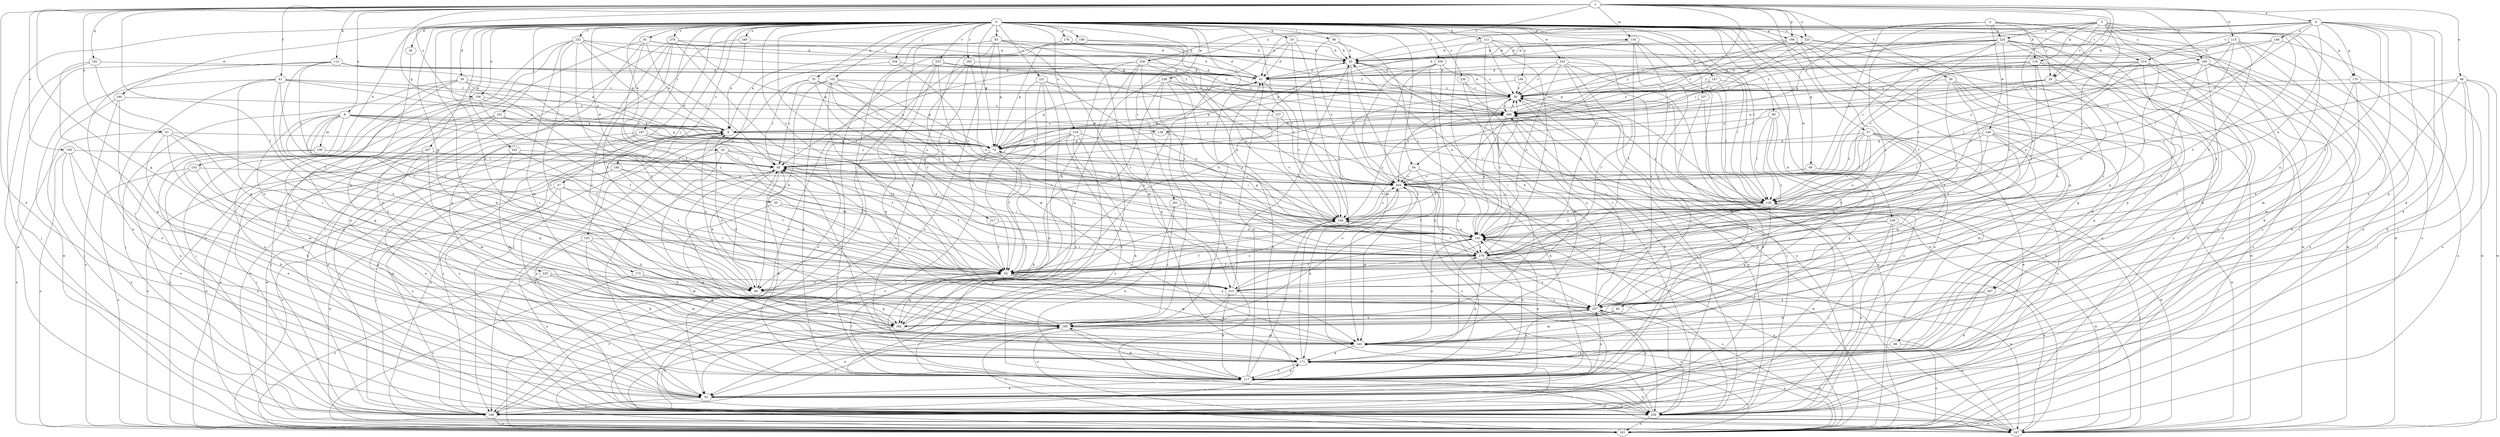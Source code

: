 strict digraph  {
0;
1;
2;
3;
4;
8;
9;
19;
20;
29;
30;
35;
36;
37;
39;
40;
41;
42;
48;
51;
52;
56;
57;
61;
62;
66;
68;
69;
74;
76;
83;
84;
86;
91;
94;
95;
101;
102;
104;
105;
106;
111;
112;
115;
116;
117;
127;
129;
134;
138;
139;
140;
143;
147;
148;
150;
156;
158;
160;
161;
166;
170;
171;
172;
176;
181;
182;
183;
187;
189;
193;
194;
195;
201;
204;
207;
214;
215;
217;
218;
221;
223;
224;
225;
226;
230;
232;
233;
236;
237;
238;
239;
240;
242;
243;
246;
247;
249;
256;
257;
259;
267;
269;
278;
279;
0 -> 19  [label=b];
0 -> 29  [label=c];
0 -> 35  [label=d];
0 -> 36  [label=d];
0 -> 37  [label=d];
0 -> 39  [label=d];
0 -> 40  [label=d];
0 -> 42  [label=e];
0 -> 66  [label=g];
0 -> 68  [label=g];
0 -> 69  [label=g];
0 -> 74  [label=g];
0 -> 76  [label=h];
0 -> 83  [label=h];
0 -> 84  [label=h];
0 -> 86  [label=i];
0 -> 91  [label=i];
0 -> 94  [label=i];
0 -> 101  [label=j];
0 -> 102  [label=j];
0 -> 104  [label=j];
0 -> 105  [label=j];
0 -> 106  [label=j];
0 -> 111  [label=k];
0 -> 127  [label=l];
0 -> 129  [label=l];
0 -> 134  [label=m];
0 -> 143  [label=n];
0 -> 147  [label=n];
0 -> 156  [label=o];
0 -> 166  [label=p];
0 -> 172  [label=q];
0 -> 176  [label=q];
0 -> 183  [label=r];
0 -> 187  [label=r];
0 -> 189  [label=r];
0 -> 193  [label=r];
0 -> 194  [label=s];
0 -> 195  [label=s];
0 -> 201  [label=s];
0 -> 207  [label=t];
0 -> 214  [label=t];
0 -> 217  [label=u];
0 -> 218  [label=u];
0 -> 221  [label=u];
0 -> 223  [label=u];
0 -> 230  [label=v];
0 -> 232  [label=v];
0 -> 233  [label=v];
0 -> 236  [label=v];
0 -> 237  [label=w];
0 -> 238  [label=w];
0 -> 239  [label=w];
0 -> 240  [label=w];
0 -> 242  [label=w];
0 -> 243  [label=w];
0 -> 249  [label=x];
0 -> 259  [label=y];
0 -> 267  [label=y];
0 -> 278  [label=z];
0 -> 279  [label=z];
1 -> 4  [label=a];
1 -> 8  [label=a];
1 -> 29  [label=c];
1 -> 48  [label=e];
1 -> 51  [label=e];
1 -> 52  [label=e];
1 -> 56  [label=f];
1 -> 57  [label=f];
1 -> 61  [label=f];
1 -> 62  [label=f];
1 -> 74  [label=g];
1 -> 94  [label=i];
1 -> 112  [label=k];
1 -> 115  [label=k];
1 -> 134  [label=m];
1 -> 138  [label=m];
1 -> 156  [label=o];
1 -> 158  [label=o];
1 -> 160  [label=o];
1 -> 166  [label=p];
1 -> 181  [label=q];
1 -> 182  [label=q];
1 -> 223  [label=u];
1 -> 256  [label=x];
2 -> 62  [label=f];
2 -> 95  [label=i];
2 -> 116  [label=k];
2 -> 160  [label=o];
2 -> 161  [label=o];
2 -> 204  [label=s];
2 -> 224  [label=u];
2 -> 246  [label=w];
3 -> 29  [label=c];
3 -> 41  [label=d];
3 -> 62  [label=f];
3 -> 74  [label=g];
3 -> 116  [label=k];
3 -> 161  [label=o];
3 -> 170  [label=p];
3 -> 193  [label=r];
3 -> 224  [label=u];
3 -> 236  [label=v];
3 -> 256  [label=x];
3 -> 257  [label=x];
3 -> 279  [label=z];
4 -> 20  [label=b];
4 -> 30  [label=c];
4 -> 52  [label=e];
4 -> 62  [label=f];
4 -> 117  [label=k];
4 -> 148  [label=n];
4 -> 150  [label=n];
4 -> 170  [label=p];
4 -> 171  [label=p];
4 -> 204  [label=s];
4 -> 214  [label=t];
4 -> 267  [label=y];
4 -> 269  [label=y];
8 -> 9  [label=a];
8 -> 62  [label=f];
8 -> 74  [label=g];
8 -> 84  [label=h];
8 -> 117  [label=k];
8 -> 138  [label=m];
8 -> 139  [label=m];
8 -> 150  [label=n];
8 -> 204  [label=s];
8 -> 215  [label=t];
8 -> 225  [label=u];
9 -> 74  [label=g];
9 -> 106  [label=j];
9 -> 226  [label=u];
9 -> 269  [label=y];
19 -> 20  [label=b];
19 -> 41  [label=d];
19 -> 140  [label=m];
19 -> 161  [label=o];
19 -> 182  [label=q];
20 -> 41  [label=d];
20 -> 117  [label=k];
20 -> 204  [label=s];
20 -> 269  [label=y];
29 -> 30  [label=c];
29 -> 74  [label=g];
29 -> 95  [label=i];
29 -> 150  [label=n];
29 -> 226  [label=u];
30 -> 20  [label=b];
30 -> 106  [label=j];
30 -> 204  [label=s];
30 -> 236  [label=v];
30 -> 269  [label=y];
35 -> 62  [label=f];
35 -> 171  [label=p];
35 -> 236  [label=v];
36 -> 182  [label=q];
37 -> 106  [label=j];
37 -> 117  [label=k];
37 -> 129  [label=l];
37 -> 215  [label=t];
37 -> 247  [label=w];
39 -> 30  [label=c];
39 -> 62  [label=f];
39 -> 106  [label=j];
39 -> 171  [label=p];
39 -> 226  [label=u];
39 -> 279  [label=z];
40 -> 140  [label=m];
40 -> 182  [label=q];
41 -> 30  [label=c];
41 -> 74  [label=g];
41 -> 236  [label=v];
42 -> 52  [label=e];
42 -> 62  [label=f];
42 -> 95  [label=i];
42 -> 204  [label=s];
42 -> 236  [label=v];
42 -> 257  [label=x];
48 -> 30  [label=c];
48 -> 106  [label=j];
48 -> 117  [label=k];
48 -> 129  [label=l];
48 -> 226  [label=u];
48 -> 247  [label=w];
48 -> 257  [label=x];
51 -> 74  [label=g];
51 -> 84  [label=h];
51 -> 117  [label=k];
51 -> 140  [label=m];
51 -> 161  [label=o];
51 -> 193  [label=r];
52 -> 106  [label=j];
52 -> 204  [label=s];
52 -> 226  [label=u];
56 -> 30  [label=c];
56 -> 52  [label=e];
56 -> 171  [label=p];
56 -> 215  [label=t];
56 -> 247  [label=w];
56 -> 257  [label=x];
57 -> 52  [label=e];
57 -> 62  [label=f];
57 -> 74  [label=g];
57 -> 129  [label=l];
57 -> 150  [label=n];
57 -> 182  [label=q];
57 -> 204  [label=s];
57 -> 226  [label=u];
57 -> 236  [label=v];
61 -> 9  [label=a];
61 -> 30  [label=c];
61 -> 52  [label=e];
61 -> 62  [label=f];
61 -> 74  [label=g];
61 -> 193  [label=r];
61 -> 247  [label=w];
61 -> 257  [label=x];
62 -> 20  [label=b];
62 -> 84  [label=h];
62 -> 140  [label=m];
62 -> 182  [label=q];
62 -> 215  [label=t];
62 -> 236  [label=v];
62 -> 257  [label=x];
66 -> 161  [label=o];
66 -> 171  [label=p];
68 -> 204  [label=s];
68 -> 247  [label=w];
69 -> 9  [label=a];
69 -> 129  [label=l];
69 -> 171  [label=p];
69 -> 257  [label=x];
69 -> 279  [label=z];
74 -> 95  [label=i];
74 -> 117  [label=k];
74 -> 161  [label=o];
76 -> 30  [label=c];
76 -> 74  [label=g];
76 -> 95  [label=i];
76 -> 106  [label=j];
76 -> 150  [label=n];
83 -> 20  [label=b];
83 -> 74  [label=g];
83 -> 84  [label=h];
83 -> 106  [label=j];
83 -> 140  [label=m];
83 -> 161  [label=o];
83 -> 215  [label=t];
83 -> 226  [label=u];
83 -> 269  [label=y];
84 -> 9  [label=a];
84 -> 95  [label=i];
84 -> 182  [label=q];
84 -> 269  [label=y];
86 -> 20  [label=b];
86 -> 150  [label=n];
86 -> 204  [label=s];
91 -> 9  [label=a];
91 -> 20  [label=b];
91 -> 41  [label=d];
91 -> 52  [label=e];
91 -> 62  [label=f];
91 -> 171  [label=p];
91 -> 269  [label=y];
94 -> 62  [label=f];
94 -> 204  [label=s];
94 -> 226  [label=u];
94 -> 236  [label=v];
95 -> 41  [label=d];
95 -> 62  [label=f];
95 -> 84  [label=h];
95 -> 106  [label=j];
95 -> 117  [label=k];
95 -> 204  [label=s];
101 -> 9  [label=a];
101 -> 106  [label=j];
101 -> 204  [label=s];
101 -> 226  [label=u];
101 -> 247  [label=w];
102 -> 30  [label=c];
102 -> 74  [label=g];
102 -> 84  [label=h];
102 -> 95  [label=i];
102 -> 117  [label=k];
102 -> 150  [label=n];
102 -> 236  [label=v];
102 -> 257  [label=x];
104 -> 41  [label=d];
104 -> 52  [label=e];
104 -> 236  [label=v];
105 -> 84  [label=h];
105 -> 117  [label=k];
105 -> 140  [label=m];
105 -> 226  [label=u];
105 -> 279  [label=z];
106 -> 9  [label=a];
106 -> 41  [label=d];
106 -> 62  [label=f];
106 -> 161  [label=o];
111 -> 20  [label=b];
111 -> 30  [label=c];
111 -> 129  [label=l];
111 -> 193  [label=r];
111 -> 226  [label=u];
111 -> 257  [label=x];
111 -> 279  [label=z];
112 -> 9  [label=a];
112 -> 41  [label=d];
112 -> 52  [label=e];
112 -> 62  [label=f];
112 -> 106  [label=j];
112 -> 204  [label=s];
112 -> 269  [label=y];
115 -> 20  [label=b];
115 -> 106  [label=j];
115 -> 129  [label=l];
115 -> 161  [label=o];
115 -> 204  [label=s];
115 -> 269  [label=y];
115 -> 279  [label=z];
116 -> 41  [label=d];
116 -> 84  [label=h];
116 -> 204  [label=s];
116 -> 226  [label=u];
116 -> 247  [label=w];
116 -> 269  [label=y];
116 -> 279  [label=z];
117 -> 41  [label=d];
117 -> 52  [label=e];
117 -> 62  [label=f];
117 -> 150  [label=n];
117 -> 171  [label=p];
117 -> 193  [label=r];
117 -> 236  [label=v];
117 -> 247  [label=w];
117 -> 257  [label=x];
127 -> 9  [label=a];
127 -> 129  [label=l];
127 -> 236  [label=v];
129 -> 30  [label=c];
129 -> 95  [label=i];
129 -> 150  [label=n];
129 -> 182  [label=q];
129 -> 215  [label=t];
129 -> 236  [label=v];
129 -> 269  [label=y];
134 -> 20  [label=b];
134 -> 62  [label=f];
134 -> 74  [label=g];
134 -> 117  [label=k];
134 -> 226  [label=u];
134 -> 257  [label=x];
138 -> 74  [label=g];
138 -> 117  [label=k];
139 -> 52  [label=e];
139 -> 95  [label=i];
139 -> 204  [label=s];
139 -> 226  [label=u];
140 -> 150  [label=n];
140 -> 161  [label=o];
140 -> 171  [label=p];
140 -> 279  [label=z];
143 -> 161  [label=o];
143 -> 171  [label=p];
143 -> 204  [label=s];
143 -> 226  [label=u];
147 -> 30  [label=c];
147 -> 106  [label=j];
147 -> 129  [label=l];
147 -> 226  [label=u];
147 -> 269  [label=y];
148 -> 9  [label=a];
148 -> 20  [label=b];
148 -> 106  [label=j];
148 -> 129  [label=l];
150 -> 30  [label=c];
150 -> 62  [label=f];
150 -> 74  [label=g];
150 -> 215  [label=t];
150 -> 279  [label=z];
156 -> 62  [label=f];
156 -> 74  [label=g];
156 -> 106  [label=j];
156 -> 171  [label=p];
156 -> 269  [label=y];
158 -> 52  [label=e];
158 -> 95  [label=i];
158 -> 117  [label=k];
158 -> 161  [label=o];
158 -> 226  [label=u];
160 -> 30  [label=c];
160 -> 41  [label=d];
160 -> 52  [label=e];
160 -> 129  [label=l];
160 -> 140  [label=m];
160 -> 161  [label=o];
160 -> 193  [label=r];
160 -> 204  [label=s];
160 -> 215  [label=t];
161 -> 30  [label=c];
161 -> 129  [label=l];
161 -> 150  [label=n];
161 -> 193  [label=r];
166 -> 20  [label=b];
166 -> 74  [label=g];
166 -> 117  [label=k];
166 -> 161  [label=o];
166 -> 171  [label=p];
166 -> 269  [label=y];
166 -> 279  [label=z];
170 -> 30  [label=c];
170 -> 140  [label=m];
170 -> 161  [label=o];
170 -> 247  [label=w];
170 -> 257  [label=x];
171 -> 95  [label=i];
171 -> 106  [label=j];
171 -> 117  [label=k];
171 -> 150  [label=n];
171 -> 236  [label=v];
171 -> 257  [label=x];
172 -> 84  [label=h];
172 -> 161  [label=o];
172 -> 193  [label=r];
176 -> 20  [label=b];
176 -> 41  [label=d];
176 -> 117  [label=k];
181 -> 41  [label=d];
181 -> 171  [label=p];
181 -> 182  [label=q];
181 -> 247  [label=w];
182 -> 95  [label=i];
182 -> 204  [label=s];
182 -> 226  [label=u];
183 -> 41  [label=d];
183 -> 62  [label=f];
183 -> 140  [label=m];
183 -> 150  [label=n];
183 -> 161  [label=o];
187 -> 62  [label=f];
187 -> 74  [label=g];
187 -> 106  [label=j];
187 -> 161  [label=o];
187 -> 247  [label=w];
187 -> 279  [label=z];
189 -> 9  [label=a];
189 -> 20  [label=b];
189 -> 74  [label=g];
189 -> 150  [label=n];
193 -> 41  [label=d];
193 -> 52  [label=e];
193 -> 95  [label=i];
193 -> 106  [label=j];
193 -> 117  [label=k];
193 -> 140  [label=m];
194 -> 30  [label=c];
194 -> 74  [label=g];
194 -> 247  [label=w];
195 -> 62  [label=f];
195 -> 161  [label=o];
195 -> 204  [label=s];
195 -> 215  [label=t];
195 -> 226  [label=u];
201 -> 117  [label=k];
201 -> 193  [label=r];
201 -> 236  [label=v];
204 -> 129  [label=l];
204 -> 140  [label=m];
204 -> 171  [label=p];
204 -> 226  [label=u];
204 -> 247  [label=w];
204 -> 279  [label=z];
207 -> 95  [label=i];
207 -> 140  [label=m];
207 -> 161  [label=o];
207 -> 182  [label=q];
207 -> 247  [label=w];
214 -> 41  [label=d];
214 -> 117  [label=k];
214 -> 140  [label=m];
214 -> 150  [label=n];
214 -> 193  [label=r];
214 -> 236  [label=v];
214 -> 247  [label=w];
214 -> 269  [label=y];
215 -> 20  [label=b];
215 -> 30  [label=c];
215 -> 117  [label=k];
215 -> 161  [label=o];
215 -> 257  [label=x];
217 -> 62  [label=f];
217 -> 150  [label=n];
218 -> 62  [label=f];
218 -> 74  [label=g];
218 -> 95  [label=i];
218 -> 117  [label=k];
218 -> 226  [label=u];
218 -> 236  [label=v];
218 -> 247  [label=w];
221 -> 30  [label=c];
221 -> 52  [label=e];
221 -> 62  [label=f];
221 -> 106  [label=j];
221 -> 150  [label=n];
221 -> 226  [label=u];
223 -> 9  [label=a];
223 -> 20  [label=b];
223 -> 30  [label=c];
223 -> 150  [label=n];
223 -> 247  [label=w];
224 -> 20  [label=b];
224 -> 30  [label=c];
224 -> 41  [label=d];
224 -> 106  [label=j];
224 -> 161  [label=o];
224 -> 171  [label=p];
224 -> 182  [label=q];
224 -> 204  [label=s];
224 -> 226  [label=u];
224 -> 236  [label=v];
224 -> 269  [label=y];
224 -> 279  [label=z];
225 -> 140  [label=m];
225 -> 161  [label=o];
225 -> 182  [label=q];
225 -> 215  [label=t];
226 -> 9  [label=a];
226 -> 30  [label=c];
226 -> 117  [label=k];
226 -> 161  [label=o];
226 -> 171  [label=p];
226 -> 247  [label=w];
226 -> 257  [label=x];
226 -> 269  [label=y];
230 -> 30  [label=c];
230 -> 140  [label=m];
230 -> 161  [label=o];
232 -> 9  [label=a];
232 -> 20  [label=b];
232 -> 62  [label=f];
232 -> 95  [label=i];
232 -> 140  [label=m];
232 -> 161  [label=o];
232 -> 171  [label=p];
232 -> 193  [label=r];
232 -> 269  [label=y];
233 -> 30  [label=c];
233 -> 41  [label=d];
233 -> 52  [label=e];
233 -> 171  [label=p];
233 -> 204  [label=s];
233 -> 257  [label=x];
233 -> 269  [label=y];
233 -> 279  [label=z];
236 -> 74  [label=g];
236 -> 150  [label=n];
236 -> 204  [label=s];
236 -> 269  [label=y];
237 -> 52  [label=e];
237 -> 226  [label=u];
237 -> 269  [label=y];
238 -> 30  [label=c];
238 -> 62  [label=f];
238 -> 182  [label=q];
238 -> 193  [label=r];
238 -> 204  [label=s];
238 -> 226  [label=u];
238 -> 279  [label=z];
239 -> 106  [label=j];
239 -> 150  [label=n];
239 -> 226  [label=u];
239 -> 247  [label=w];
239 -> 279  [label=z];
240 -> 106  [label=j];
240 -> 161  [label=o];
240 -> 226  [label=u];
240 -> 269  [label=y];
242 -> 95  [label=i];
242 -> 106  [label=j];
242 -> 140  [label=m];
242 -> 215  [label=t];
243 -> 30  [label=c];
243 -> 41  [label=d];
243 -> 62  [label=f];
243 -> 129  [label=l];
243 -> 150  [label=n];
243 -> 247  [label=w];
243 -> 279  [label=z];
246 -> 74  [label=g];
246 -> 129  [label=l];
246 -> 140  [label=m];
246 -> 215  [label=t];
246 -> 247  [label=w];
246 -> 257  [label=x];
246 -> 279  [label=z];
247 -> 9  [label=a];
247 -> 20  [label=b];
247 -> 129  [label=l];
247 -> 140  [label=m];
247 -> 150  [label=n];
247 -> 257  [label=x];
249 -> 9  [label=a];
249 -> 20  [label=b];
249 -> 106  [label=j];
256 -> 41  [label=d];
256 -> 52  [label=e];
256 -> 84  [label=h];
256 -> 95  [label=i];
256 -> 150  [label=n];
256 -> 171  [label=p];
256 -> 279  [label=z];
257 -> 9  [label=a];
257 -> 20  [label=b];
257 -> 30  [label=c];
257 -> 52  [label=e];
257 -> 95  [label=i];
257 -> 182  [label=q];
257 -> 193  [label=r];
259 -> 30  [label=c];
259 -> 41  [label=d];
259 -> 52  [label=e];
259 -> 150  [label=n];
259 -> 193  [label=r];
259 -> 204  [label=s];
267 -> 117  [label=k];
267 -> 140  [label=m];
267 -> 257  [label=x];
269 -> 9  [label=a];
269 -> 30  [label=c];
269 -> 62  [label=f];
269 -> 117  [label=k];
269 -> 150  [label=n];
269 -> 226  [label=u];
278 -> 20  [label=b];
278 -> 52  [label=e];
278 -> 62  [label=f];
278 -> 74  [label=g];
278 -> 84  [label=h];
278 -> 193  [label=r];
278 -> 279  [label=z];
279 -> 62  [label=f];
279 -> 95  [label=i];
279 -> 161  [label=o];
279 -> 171  [label=p];
279 -> 236  [label=v];
279 -> 247  [label=w];
279 -> 257  [label=x];
}
